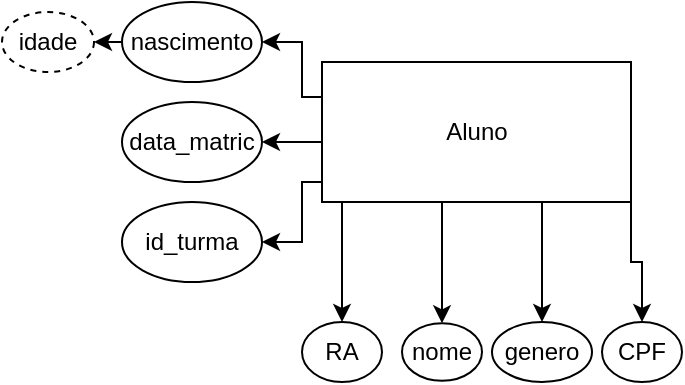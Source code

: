 <mxfile version="24.7.7">
  <diagram name="Página-1" id="l0xOSFyWj0LyBlbwpkrQ">
    <mxGraphModel dx="587" dy="311" grid="1" gridSize="10" guides="1" tooltips="1" connect="1" arrows="1" fold="1" page="1" pageScale="1" pageWidth="827" pageHeight="1169" math="0" shadow="0">
      <root>
        <mxCell id="0" />
        <mxCell id="1" parent="0" />
        <mxCell id="CtaJCUM1NLiR4Ts7drCT-16" style="edgeStyle=orthogonalEdgeStyle;rounded=0;orthogonalLoop=1;jettySize=auto;html=1;exitX=0.25;exitY=1;exitDx=0;exitDy=0;entryX=0.5;entryY=0;entryDx=0;entryDy=0;" edge="1" parent="1" source="CtaJCUM1NLiR4Ts7drCT-1" target="CtaJCUM1NLiR4Ts7drCT-2">
          <mxGeometry relative="1" as="geometry">
            <Array as="points">
              <mxPoint x="360" y="260" />
            </Array>
          </mxGeometry>
        </mxCell>
        <mxCell id="CtaJCUM1NLiR4Ts7drCT-17" style="edgeStyle=orthogonalEdgeStyle;rounded=0;orthogonalLoop=1;jettySize=auto;html=1;exitX=0;exitY=1;exitDx=0;exitDy=0;entryX=0.5;entryY=0;entryDx=0;entryDy=0;" edge="1" parent="1" source="CtaJCUM1NLiR4Ts7drCT-1" target="CtaJCUM1NLiR4Ts7drCT-12">
          <mxGeometry relative="1" as="geometry">
            <Array as="points">
              <mxPoint x="310" y="260" />
            </Array>
          </mxGeometry>
        </mxCell>
        <mxCell id="CtaJCUM1NLiR4Ts7drCT-18" style="edgeStyle=orthogonalEdgeStyle;rounded=0;orthogonalLoop=1;jettySize=auto;html=1;exitX=0.75;exitY=1;exitDx=0;exitDy=0;" edge="1" parent="1" source="CtaJCUM1NLiR4Ts7drCT-1" target="CtaJCUM1NLiR4Ts7drCT-7">
          <mxGeometry relative="1" as="geometry">
            <Array as="points">
              <mxPoint x="410" y="260" />
            </Array>
          </mxGeometry>
        </mxCell>
        <mxCell id="CtaJCUM1NLiR4Ts7drCT-19" style="edgeStyle=orthogonalEdgeStyle;rounded=0;orthogonalLoop=1;jettySize=auto;html=1;exitX=1;exitY=1;exitDx=0;exitDy=0;entryX=0.5;entryY=0;entryDx=0;entryDy=0;" edge="1" parent="1" source="CtaJCUM1NLiR4Ts7drCT-1" target="CtaJCUM1NLiR4Ts7drCT-11">
          <mxGeometry relative="1" as="geometry" />
        </mxCell>
        <mxCell id="CtaJCUM1NLiR4Ts7drCT-25" value="" style="edgeStyle=orthogonalEdgeStyle;rounded=0;orthogonalLoop=1;jettySize=auto;html=1;" edge="1" parent="1" source="CtaJCUM1NLiR4Ts7drCT-1" target="CtaJCUM1NLiR4Ts7drCT-13">
          <mxGeometry relative="1" as="geometry">
            <Array as="points">
              <mxPoint x="290" y="250" />
              <mxPoint x="290" y="280" />
            </Array>
          </mxGeometry>
        </mxCell>
        <mxCell id="CtaJCUM1NLiR4Ts7drCT-27" style="edgeStyle=orthogonalEdgeStyle;rounded=0;orthogonalLoop=1;jettySize=auto;html=1;exitX=0;exitY=0.5;exitDx=0;exitDy=0;entryX=1;entryY=0.5;entryDx=0;entryDy=0;" edge="1" parent="1" source="CtaJCUM1NLiR4Ts7drCT-1" target="CtaJCUM1NLiR4Ts7drCT-10">
          <mxGeometry relative="1" as="geometry">
            <Array as="points">
              <mxPoint x="300" y="230" />
            </Array>
          </mxGeometry>
        </mxCell>
        <mxCell id="CtaJCUM1NLiR4Ts7drCT-28" style="edgeStyle=orthogonalEdgeStyle;rounded=0;orthogonalLoop=1;jettySize=auto;html=1;exitX=0;exitY=0.25;exitDx=0;exitDy=0;entryX=1;entryY=0.5;entryDx=0;entryDy=0;" edge="1" parent="1" source="CtaJCUM1NLiR4Ts7drCT-1" target="CtaJCUM1NLiR4Ts7drCT-5">
          <mxGeometry relative="1" as="geometry">
            <Array as="points">
              <mxPoint x="290" y="208" />
              <mxPoint x="290" y="180" />
            </Array>
          </mxGeometry>
        </mxCell>
        <mxCell id="CtaJCUM1NLiR4Ts7drCT-1" value="Aluno" style="rounded=0;whiteSpace=wrap;html=1;" vertex="1" parent="1">
          <mxGeometry x="300" y="190" width="154.5" height="70" as="geometry" />
        </mxCell>
        <mxCell id="CtaJCUM1NLiR4Ts7drCT-2" value="nome" style="ellipse;whiteSpace=wrap;html=1;" vertex="1" parent="1">
          <mxGeometry x="340" y="320.63" width="40" height="28.75" as="geometry" />
        </mxCell>
        <mxCell id="CtaJCUM1NLiR4Ts7drCT-29" style="edgeStyle=orthogonalEdgeStyle;rounded=0;orthogonalLoop=1;jettySize=auto;html=1;exitX=0;exitY=0.5;exitDx=0;exitDy=0;entryX=1;entryY=0.5;entryDx=0;entryDy=0;" edge="1" parent="1" source="CtaJCUM1NLiR4Ts7drCT-5" target="CtaJCUM1NLiR4Ts7drCT-14">
          <mxGeometry relative="1" as="geometry" />
        </mxCell>
        <mxCell id="CtaJCUM1NLiR4Ts7drCT-5" value="nascimento" style="ellipse;whiteSpace=wrap;html=1;" vertex="1" parent="1">
          <mxGeometry x="200" y="160" width="70" height="40" as="geometry" />
        </mxCell>
        <mxCell id="CtaJCUM1NLiR4Ts7drCT-7" value="genero" style="ellipse;whiteSpace=wrap;html=1;" vertex="1" parent="1">
          <mxGeometry x="385" y="320" width="50" height="30" as="geometry" />
        </mxCell>
        <mxCell id="CtaJCUM1NLiR4Ts7drCT-10" value="data_matric" style="ellipse;whiteSpace=wrap;html=1;" vertex="1" parent="1">
          <mxGeometry x="200" y="210" width="70" height="40" as="geometry" />
        </mxCell>
        <mxCell id="CtaJCUM1NLiR4Ts7drCT-11" value="CPF" style="ellipse;whiteSpace=wrap;html=1;" vertex="1" parent="1">
          <mxGeometry x="440" y="320" width="40" height="30" as="geometry" />
        </mxCell>
        <mxCell id="CtaJCUM1NLiR4Ts7drCT-12" value="RA" style="ellipse;whiteSpace=wrap;html=1;" vertex="1" parent="1">
          <mxGeometry x="290" y="320" width="40" height="30" as="geometry" />
        </mxCell>
        <mxCell id="CtaJCUM1NLiR4Ts7drCT-13" value="id_turma" style="ellipse;whiteSpace=wrap;html=1;" vertex="1" parent="1">
          <mxGeometry x="200" y="260" width="70" height="40" as="geometry" />
        </mxCell>
        <mxCell id="CtaJCUM1NLiR4Ts7drCT-14" value="idade" style="ellipse;whiteSpace=wrap;html=1;dashed=1;" vertex="1" parent="1">
          <mxGeometry x="140" y="165" width="46" height="30" as="geometry" />
        </mxCell>
      </root>
    </mxGraphModel>
  </diagram>
</mxfile>
